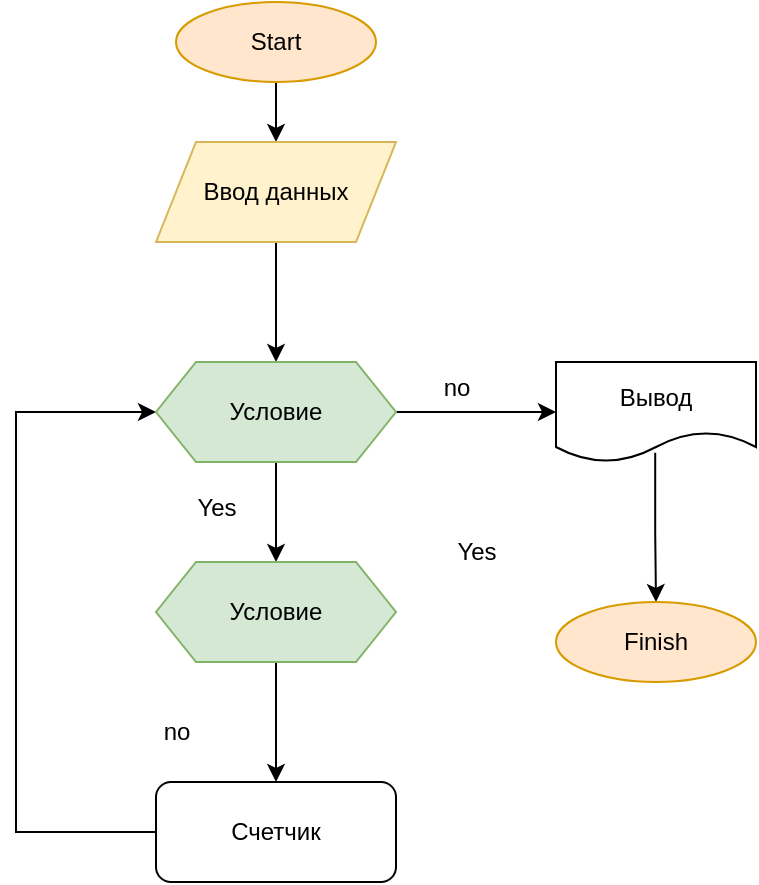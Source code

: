 <mxfile version="24.4.0" type="device">
  <diagram name="Страница — 1" id="qDLmfkoNYRGy86w4_ZKh">
    <mxGraphModel dx="856" dy="580" grid="1" gridSize="10" guides="1" tooltips="1" connect="1" arrows="1" fold="1" page="1" pageScale="1" pageWidth="827" pageHeight="1169" math="0" shadow="0">
      <root>
        <mxCell id="0" />
        <mxCell id="1" parent="0" />
        <mxCell id="wfv2ySqL_5BSicRP3CRN-5" value="" style="edgeStyle=orthogonalEdgeStyle;rounded=0;orthogonalLoop=1;jettySize=auto;html=1;" parent="1" source="wfv2ySqL_5BSicRP3CRN-1" target="wfv2ySqL_5BSicRP3CRN-4" edge="1">
          <mxGeometry relative="1" as="geometry" />
        </mxCell>
        <mxCell id="wfv2ySqL_5BSicRP3CRN-1" value="Start" style="ellipse;whiteSpace=wrap;html=1;fillColor=#ffe6cc;strokeColor=#d79b00;" parent="1" vertex="1">
          <mxGeometry x="140" y="20" width="100" height="40" as="geometry" />
        </mxCell>
        <mxCell id="wfv2ySqL_5BSicRP3CRN-18" value="" style="edgeStyle=orthogonalEdgeStyle;rounded=0;orthogonalLoop=1;jettySize=auto;html=1;" parent="1" source="wfv2ySqL_5BSicRP3CRN-4" target="wfv2ySqL_5BSicRP3CRN-17" edge="1">
          <mxGeometry relative="1" as="geometry" />
        </mxCell>
        <mxCell id="wfv2ySqL_5BSicRP3CRN-4" value="Ввод данных" style="shape=parallelogram;perimeter=parallelogramPerimeter;whiteSpace=wrap;html=1;fixedSize=1;fillColor=#fff2cc;strokeColor=#d6b656;" parent="1" vertex="1">
          <mxGeometry x="130" y="90" width="120" height="50" as="geometry" />
        </mxCell>
        <mxCell id="wfv2ySqL_5BSicRP3CRN-28" style="edgeStyle=orthogonalEdgeStyle;rounded=0;orthogonalLoop=1;jettySize=auto;html=1;entryX=0;entryY=0.5;entryDx=0;entryDy=0;exitX=0;exitY=0.5;exitDx=0;exitDy=0;" parent="1" source="wfv2ySqL_5BSicRP3CRN-8" target="wfv2ySqL_5BSicRP3CRN-17" edge="1">
          <mxGeometry relative="1" as="geometry">
            <mxPoint x="90" y="385" as="sourcePoint" />
            <mxPoint x="90" y="195" as="targetPoint" />
            <Array as="points">
              <mxPoint x="60" y="435" />
              <mxPoint x="60" y="225" />
            </Array>
          </mxGeometry>
        </mxCell>
        <mxCell id="wfv2ySqL_5BSicRP3CRN-8" value="Счетчик" style="rounded=1;whiteSpace=wrap;html=1;" parent="1" vertex="1">
          <mxGeometry x="130" y="410" width="120" height="50" as="geometry" />
        </mxCell>
        <mxCell id="wfv2ySqL_5BSicRP3CRN-11" value="Вывод" style="shape=document;whiteSpace=wrap;html=1;boundedLbl=1;" parent="1" vertex="1">
          <mxGeometry x="330" y="200" width="100" height="50" as="geometry" />
        </mxCell>
        <mxCell id="wfv2ySqL_5BSicRP3CRN-14" value="Yes" style="text;html=1;align=center;verticalAlign=middle;resizable=0;points=[];autosize=1;strokeColor=none;fillColor=none;" parent="1" vertex="1">
          <mxGeometry x="270" y="280" width="40" height="30" as="geometry" />
        </mxCell>
        <mxCell id="-DwwlYoILpwC-Q6K6Jx7-2" value="" style="edgeStyle=orthogonalEdgeStyle;rounded=0;orthogonalLoop=1;jettySize=auto;html=1;entryX=0.5;entryY=0;entryDx=0;entryDy=0;" edge="1" parent="1" source="wfv2ySqL_5BSicRP3CRN-17" target="-DwwlYoILpwC-Q6K6Jx7-4">
          <mxGeometry relative="1" as="geometry">
            <mxPoint x="190" y="240" as="targetPoint" />
          </mxGeometry>
        </mxCell>
        <mxCell id="-DwwlYoILpwC-Q6K6Jx7-10" value="" style="edgeStyle=orthogonalEdgeStyle;rounded=0;orthogonalLoop=1;jettySize=auto;html=1;" edge="1" parent="1" source="wfv2ySqL_5BSicRP3CRN-17" target="wfv2ySqL_5BSicRP3CRN-11">
          <mxGeometry relative="1" as="geometry" />
        </mxCell>
        <mxCell id="wfv2ySqL_5BSicRP3CRN-17" value="Условие" style="shape=hexagon;perimeter=hexagonPerimeter2;whiteSpace=wrap;html=1;fixedSize=1;fillColor=#d5e8d4;strokeColor=#82b366;" parent="1" vertex="1">
          <mxGeometry x="130" y="200" width="120" height="50" as="geometry" />
        </mxCell>
        <mxCell id="3J4uzUkoUH642ZM-bGWm-2" value="no" style="text;html=1;align=center;verticalAlign=middle;resizable=0;points=[];autosize=1;strokeColor=none;fillColor=none;" parent="1" vertex="1">
          <mxGeometry x="120" y="370" width="40" height="30" as="geometry" />
        </mxCell>
        <mxCell id="-DwwlYoILpwC-Q6K6Jx7-3" value="" style="edgeStyle=orthogonalEdgeStyle;rounded=0;orthogonalLoop=1;jettySize=auto;html=1;" edge="1" parent="1">
          <mxGeometry relative="1" as="geometry">
            <mxPoint x="190" y="300" as="sourcePoint" />
            <mxPoint x="190" y="320" as="targetPoint" />
          </mxGeometry>
        </mxCell>
        <mxCell id="-DwwlYoILpwC-Q6K6Jx7-8" style="edgeStyle=orthogonalEdgeStyle;rounded=0;orthogonalLoop=1;jettySize=auto;html=1;entryX=0.5;entryY=0;entryDx=0;entryDy=0;" edge="1" parent="1" source="-DwwlYoILpwC-Q6K6Jx7-4" target="wfv2ySqL_5BSicRP3CRN-8">
          <mxGeometry relative="1" as="geometry" />
        </mxCell>
        <mxCell id="-DwwlYoILpwC-Q6K6Jx7-4" value="Условие" style="shape=hexagon;perimeter=hexagonPerimeter2;whiteSpace=wrap;html=1;fixedSize=1;fillColor=#d5e8d4;strokeColor=#82b366;" vertex="1" parent="1">
          <mxGeometry x="130" y="300" width="120" height="50" as="geometry" />
        </mxCell>
        <mxCell id="-DwwlYoILpwC-Q6K6Jx7-5" value="" style="edgeStyle=orthogonalEdgeStyle;rounded=0;orthogonalLoop=1;jettySize=auto;html=1;exitX=0.496;exitY=0.907;exitDx=0;exitDy=0;exitPerimeter=0;" edge="1" parent="1" source="wfv2ySqL_5BSicRP3CRN-11" target="wfv2ySqL_5BSicRP3CRN-3">
          <mxGeometry relative="1" as="geometry">
            <mxPoint x="390" y="465" as="sourcePoint" />
            <mxPoint x="390" y="570" as="targetPoint" />
          </mxGeometry>
        </mxCell>
        <mxCell id="wfv2ySqL_5BSicRP3CRN-3" value="Finish" style="ellipse;whiteSpace=wrap;html=1;fillColor=#ffe6cc;strokeColor=#d79b00;" parent="1" vertex="1">
          <mxGeometry x="330" y="320" width="100" height="40" as="geometry" />
        </mxCell>
        <mxCell id="-DwwlYoILpwC-Q6K6Jx7-9" value="Yes" style="text;html=1;align=center;verticalAlign=middle;resizable=0;points=[];autosize=1;strokeColor=none;fillColor=none;" vertex="1" parent="1">
          <mxGeometry x="140" y="258" width="40" height="30" as="geometry" />
        </mxCell>
        <mxCell id="-DwwlYoILpwC-Q6K6Jx7-11" value="no" style="text;html=1;align=center;verticalAlign=middle;resizable=0;points=[];autosize=1;strokeColor=none;fillColor=none;" vertex="1" parent="1">
          <mxGeometry x="260" y="198" width="40" height="30" as="geometry" />
        </mxCell>
      </root>
    </mxGraphModel>
  </diagram>
</mxfile>
